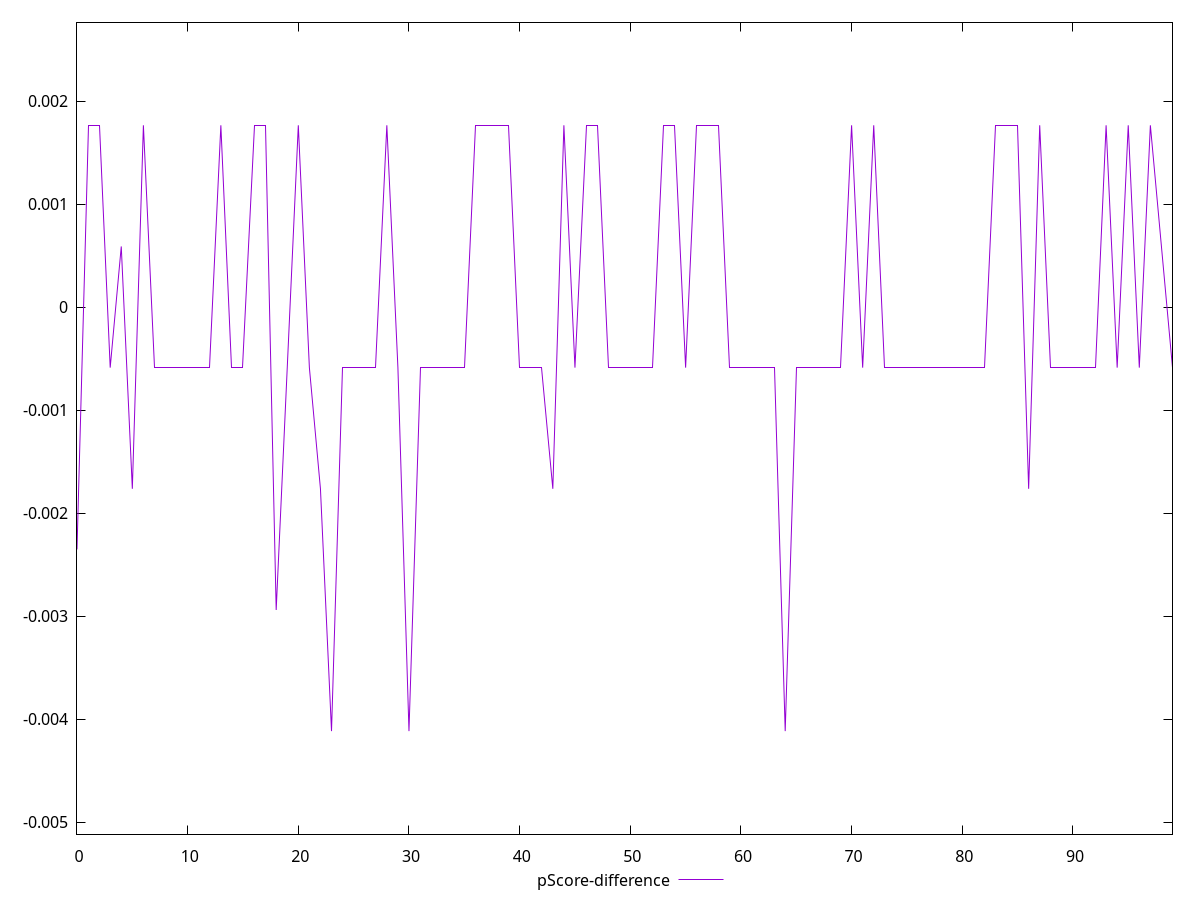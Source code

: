 reset

$pScoreDifference <<EOF
0 -0.002352941176470613
1 0.001764705882352946
2 0.001764705882352946
3 -0.0005882352941176117
4 0.0005882352941176672
5 -0.001764705882352946
6 0.001764705882352946
7 -0.0005882352941176117
8 -0.0005882352941176117
9 -0.0005882352941176117
10 -0.0005882352941176117
11 -0.0005882352941176117
12 -0.0005882352941176117
13 0.001764705882352946
14 -0.0005882352941176117
15 -0.0005882352941176117
16 0.001764705882352946
17 0.001764705882352946
18 -0.002941176470588225
19 -0.0005882352941176117
20 0.001764705882352946
21 -0.0005882352941176117
22 -0.001764705882352946
23 -0.004117647058823504
24 -0.0005882352941176117
25 -0.0005882352941176117
26 -0.0005882352941176117
27 -0.0005882352941176117
28 0.001764705882352946
29 -0.0005882352941176117
30 -0.004117647058823504
31 -0.0005882352941176117
32 -0.0005882352941176117
33 -0.0005882352941176117
34 -0.0005882352941176117
35 -0.0005882352941176117
36 0.001764705882352946
37 0.001764705882352946
38 0.001764705882352946
39 0.001764705882352946
40 -0.0005882352941176117
41 -0.0005882352941176117
42 -0.0005882352941176117
43 -0.001764705882352946
44 0.001764705882352946
45 -0.0005882352941176117
46 0.001764705882352946
47 0.001764705882352946
48 -0.0005882352941176117
49 -0.0005882352941176117
50 -0.0005882352941176117
51 -0.0005882352941176117
52 -0.0005882352941176117
53 0.001764705882352946
54 0.001764705882352946
55 -0.0005882352941176117
56 0.001764705882352946
57 0.001764705882352946
58 0.001764705882352946
59 -0.0005882352941176117
60 -0.0005882352941176117
61 -0.0005882352941176117
62 -0.0005882352941176117
63 -0.0005882352941176117
64 -0.004117647058823504
65 -0.0005882352941176117
66 -0.0005882352941176117
67 -0.0005882352941176117
68 -0.0005882352941176117
69 -0.0005882352941176117
70 0.001764705882352946
71 -0.0005882352941176117
72 0.001764705882352946
73 -0.0005882352941176117
74 -0.0005882352941176117
75 -0.0005882352941176117
76 -0.0005882352941176117
77 -0.0005882352941176117
78 -0.0005882352941176117
79 -0.0005882352941176117
80 -0.0005882352941176117
81 -0.0005882352941176117
82 -0.0005882352941176117
83 0.001764705882352946
84 0.001764705882352946
85 0.001764705882352946
86 -0.001764705882352946
87 0.001764705882352946
88 -0.0005882352941176117
89 -0.0005882352941176117
90 -0.0005882352941176117
91 -0.0005882352941176117
92 -0.0005882352941176117
93 0.001764705882352946
94 -0.0005882352941176117
95 0.001764705882352946
96 -0.0005882352941176117
97 0.001764705882352946
98 0.0005882352941176672
99 -0.0005882352941176117
EOF

set key outside below
set xrange [0:99]
set yrange [-0.005117647058823504:0.002764705882352946]
set trange [-0.005117647058823504:0.002764705882352946]
set terminal svg size 640, 500 enhanced background rgb 'white'
set output "report_00017_2021-02-10T15-08-03.406Z/uses-text-compression/samples/pages+cached+noadtech+nomedia+nocss/pScore-difference/values.svg"

plot $pScoreDifference title "pScore-difference" with line

reset
